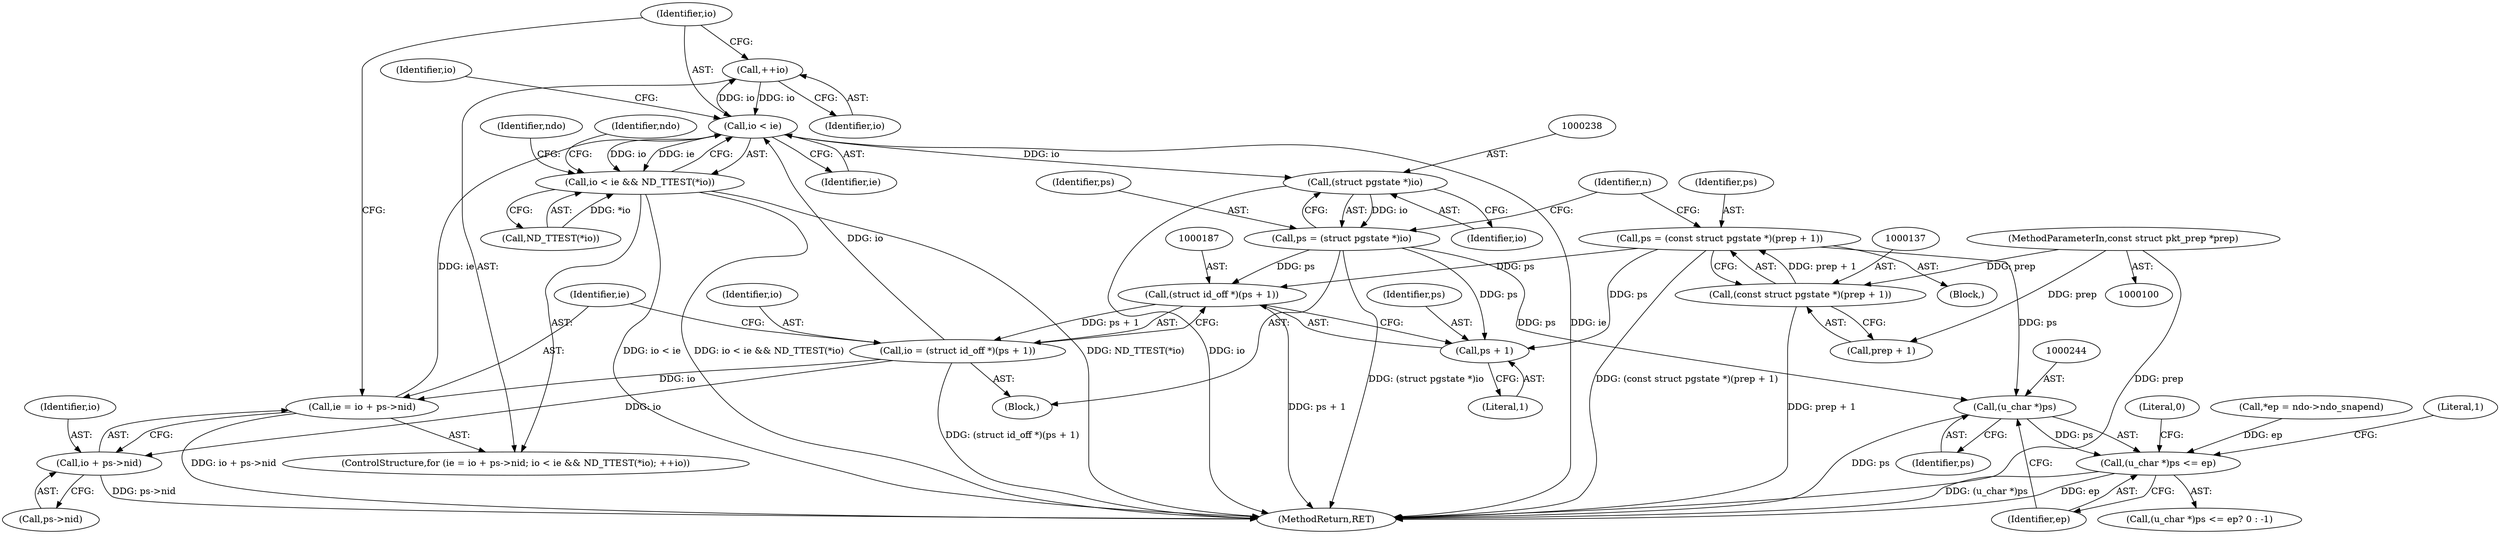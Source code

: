 digraph "0_tcpdump_3ed82f4ed0095768529afc22b923c8f7171fff70_0@pointer" {
"1000206" [label="(Call,++io)"];
"1000200" [label="(Call,io < ie)"];
"1000206" [label="(Call,++io)"];
"1000184" [label="(Call,io = (struct id_off *)(ps + 1))"];
"1000186" [label="(Call,(struct id_off *)(ps + 1))"];
"1000235" [label="(Call,ps = (struct pgstate *)io)"];
"1000237" [label="(Call,(struct pgstate *)io)"];
"1000134" [label="(Call,ps = (const struct pgstate *)(prep + 1))"];
"1000136" [label="(Call,(const struct pgstate *)(prep + 1))"];
"1000102" [label="(MethodParameterIn,const struct pkt_prep *prep)"];
"1000192" [label="(Call,ie = io + ps->nid)"];
"1000199" [label="(Call,io < ie && ND_TTEST(*io))"];
"1000194" [label="(Call,io + ps->nid)"];
"1000188" [label="(Call,ps + 1)"];
"1000243" [label="(Call,(u_char *)ps)"];
"1000242" [label="(Call,(u_char *)ps <= ep)"];
"1000190" [label="(Literal,1)"];
"1000194" [label="(Call,io + ps->nid)"];
"1000241" [label="(Call,(u_char *)ps <= ep? 0 : -1)"];
"1000192" [label="(Call,ie = io + ps->nid)"];
"1000239" [label="(Identifier,io)"];
"1000150" [label="(Block,)"];
"1000200" [label="(Call,io < ie)"];
"1000134" [label="(Call,ps = (const struct pgstate *)(prep + 1))"];
"1000186" [label="(Call,(struct id_off *)(ps + 1))"];
"1000184" [label="(Call,io = (struct id_off *)(ps + 1))"];
"1000203" [label="(Call,ND_TTEST(*io))"];
"1000195" [label="(Identifier,io)"];
"1000247" [label="(Literal,0)"];
"1000191" [label="(ControlStructure,for (ie = io + ps->nid; io < ie && ND_TTEST(*io); ++io))"];
"1000250" [label="(MethodReturn,RET)"];
"1000145" [label="(Identifier,n)"];
"1000211" [label="(Identifier,ndo)"];
"1000138" [label="(Call,prep + 1)"];
"1000108" [label="(Call,*ep = ndo->ndo_snapend)"];
"1000205" [label="(Identifier,io)"];
"1000201" [label="(Identifier,io)"];
"1000236" [label="(Identifier,ps)"];
"1000189" [label="(Identifier,ps)"];
"1000249" [label="(Literal,1)"];
"1000233" [label="(Identifier,ndo)"];
"1000135" [label="(Identifier,ps)"];
"1000235" [label="(Call,ps = (struct pgstate *)io)"];
"1000245" [label="(Identifier,ps)"];
"1000242" [label="(Call,(u_char *)ps <= ep)"];
"1000237" [label="(Call,(struct pgstate *)io)"];
"1000206" [label="(Call,++io)"];
"1000196" [label="(Call,ps->nid)"];
"1000102" [label="(MethodParameterIn,const struct pkt_prep *prep)"];
"1000243" [label="(Call,(u_char *)ps)"];
"1000188" [label="(Call,ps + 1)"];
"1000246" [label="(Identifier,ep)"];
"1000202" [label="(Identifier,ie)"];
"1000193" [label="(Identifier,ie)"];
"1000104" [label="(Block,)"];
"1000185" [label="(Identifier,io)"];
"1000199" [label="(Call,io < ie && ND_TTEST(*io))"];
"1000207" [label="(Identifier,io)"];
"1000136" [label="(Call,(const struct pgstate *)(prep + 1))"];
"1000206" -> "1000191"  [label="AST: "];
"1000206" -> "1000207"  [label="CFG: "];
"1000207" -> "1000206"  [label="AST: "];
"1000201" -> "1000206"  [label="CFG: "];
"1000206" -> "1000200"  [label="DDG: io"];
"1000200" -> "1000206"  [label="DDG: io"];
"1000200" -> "1000199"  [label="AST: "];
"1000200" -> "1000202"  [label="CFG: "];
"1000201" -> "1000200"  [label="AST: "];
"1000202" -> "1000200"  [label="AST: "];
"1000205" -> "1000200"  [label="CFG: "];
"1000199" -> "1000200"  [label="CFG: "];
"1000200" -> "1000250"  [label="DDG: ie"];
"1000200" -> "1000199"  [label="DDG: io"];
"1000200" -> "1000199"  [label="DDG: ie"];
"1000184" -> "1000200"  [label="DDG: io"];
"1000192" -> "1000200"  [label="DDG: ie"];
"1000200" -> "1000237"  [label="DDG: io"];
"1000184" -> "1000150"  [label="AST: "];
"1000184" -> "1000186"  [label="CFG: "];
"1000185" -> "1000184"  [label="AST: "];
"1000186" -> "1000184"  [label="AST: "];
"1000193" -> "1000184"  [label="CFG: "];
"1000184" -> "1000250"  [label="DDG: (struct id_off *)(ps + 1)"];
"1000186" -> "1000184"  [label="DDG: ps + 1"];
"1000184" -> "1000192"  [label="DDG: io"];
"1000184" -> "1000194"  [label="DDG: io"];
"1000186" -> "1000188"  [label="CFG: "];
"1000187" -> "1000186"  [label="AST: "];
"1000188" -> "1000186"  [label="AST: "];
"1000186" -> "1000250"  [label="DDG: ps + 1"];
"1000235" -> "1000186"  [label="DDG: ps"];
"1000134" -> "1000186"  [label="DDG: ps"];
"1000235" -> "1000150"  [label="AST: "];
"1000235" -> "1000237"  [label="CFG: "];
"1000236" -> "1000235"  [label="AST: "];
"1000237" -> "1000235"  [label="AST: "];
"1000145" -> "1000235"  [label="CFG: "];
"1000235" -> "1000250"  [label="DDG: (struct pgstate *)io"];
"1000235" -> "1000188"  [label="DDG: ps"];
"1000237" -> "1000235"  [label="DDG: io"];
"1000235" -> "1000243"  [label="DDG: ps"];
"1000237" -> "1000239"  [label="CFG: "];
"1000238" -> "1000237"  [label="AST: "];
"1000239" -> "1000237"  [label="AST: "];
"1000237" -> "1000250"  [label="DDG: io"];
"1000134" -> "1000104"  [label="AST: "];
"1000134" -> "1000136"  [label="CFG: "];
"1000135" -> "1000134"  [label="AST: "];
"1000136" -> "1000134"  [label="AST: "];
"1000145" -> "1000134"  [label="CFG: "];
"1000134" -> "1000250"  [label="DDG: (const struct pgstate *)(prep + 1)"];
"1000136" -> "1000134"  [label="DDG: prep + 1"];
"1000134" -> "1000188"  [label="DDG: ps"];
"1000134" -> "1000243"  [label="DDG: ps"];
"1000136" -> "1000138"  [label="CFG: "];
"1000137" -> "1000136"  [label="AST: "];
"1000138" -> "1000136"  [label="AST: "];
"1000136" -> "1000250"  [label="DDG: prep + 1"];
"1000102" -> "1000136"  [label="DDG: prep"];
"1000102" -> "1000100"  [label="AST: "];
"1000102" -> "1000250"  [label="DDG: prep"];
"1000102" -> "1000138"  [label="DDG: prep"];
"1000192" -> "1000191"  [label="AST: "];
"1000192" -> "1000194"  [label="CFG: "];
"1000193" -> "1000192"  [label="AST: "];
"1000194" -> "1000192"  [label="AST: "];
"1000201" -> "1000192"  [label="CFG: "];
"1000192" -> "1000250"  [label="DDG: io + ps->nid"];
"1000199" -> "1000191"  [label="AST: "];
"1000199" -> "1000203"  [label="CFG: "];
"1000203" -> "1000199"  [label="AST: "];
"1000211" -> "1000199"  [label="CFG: "];
"1000233" -> "1000199"  [label="CFG: "];
"1000199" -> "1000250"  [label="DDG: io < ie && ND_TTEST(*io)"];
"1000199" -> "1000250"  [label="DDG: io < ie"];
"1000199" -> "1000250"  [label="DDG: ND_TTEST(*io)"];
"1000203" -> "1000199"  [label="DDG: *io"];
"1000194" -> "1000196"  [label="CFG: "];
"1000195" -> "1000194"  [label="AST: "];
"1000196" -> "1000194"  [label="AST: "];
"1000194" -> "1000250"  [label="DDG: ps->nid"];
"1000188" -> "1000190"  [label="CFG: "];
"1000189" -> "1000188"  [label="AST: "];
"1000190" -> "1000188"  [label="AST: "];
"1000243" -> "1000242"  [label="AST: "];
"1000243" -> "1000245"  [label="CFG: "];
"1000244" -> "1000243"  [label="AST: "];
"1000245" -> "1000243"  [label="AST: "];
"1000246" -> "1000243"  [label="CFG: "];
"1000243" -> "1000250"  [label="DDG: ps"];
"1000243" -> "1000242"  [label="DDG: ps"];
"1000242" -> "1000241"  [label="AST: "];
"1000242" -> "1000246"  [label="CFG: "];
"1000246" -> "1000242"  [label="AST: "];
"1000247" -> "1000242"  [label="CFG: "];
"1000249" -> "1000242"  [label="CFG: "];
"1000242" -> "1000250"  [label="DDG: ep"];
"1000242" -> "1000250"  [label="DDG: (u_char *)ps"];
"1000108" -> "1000242"  [label="DDG: ep"];
}
